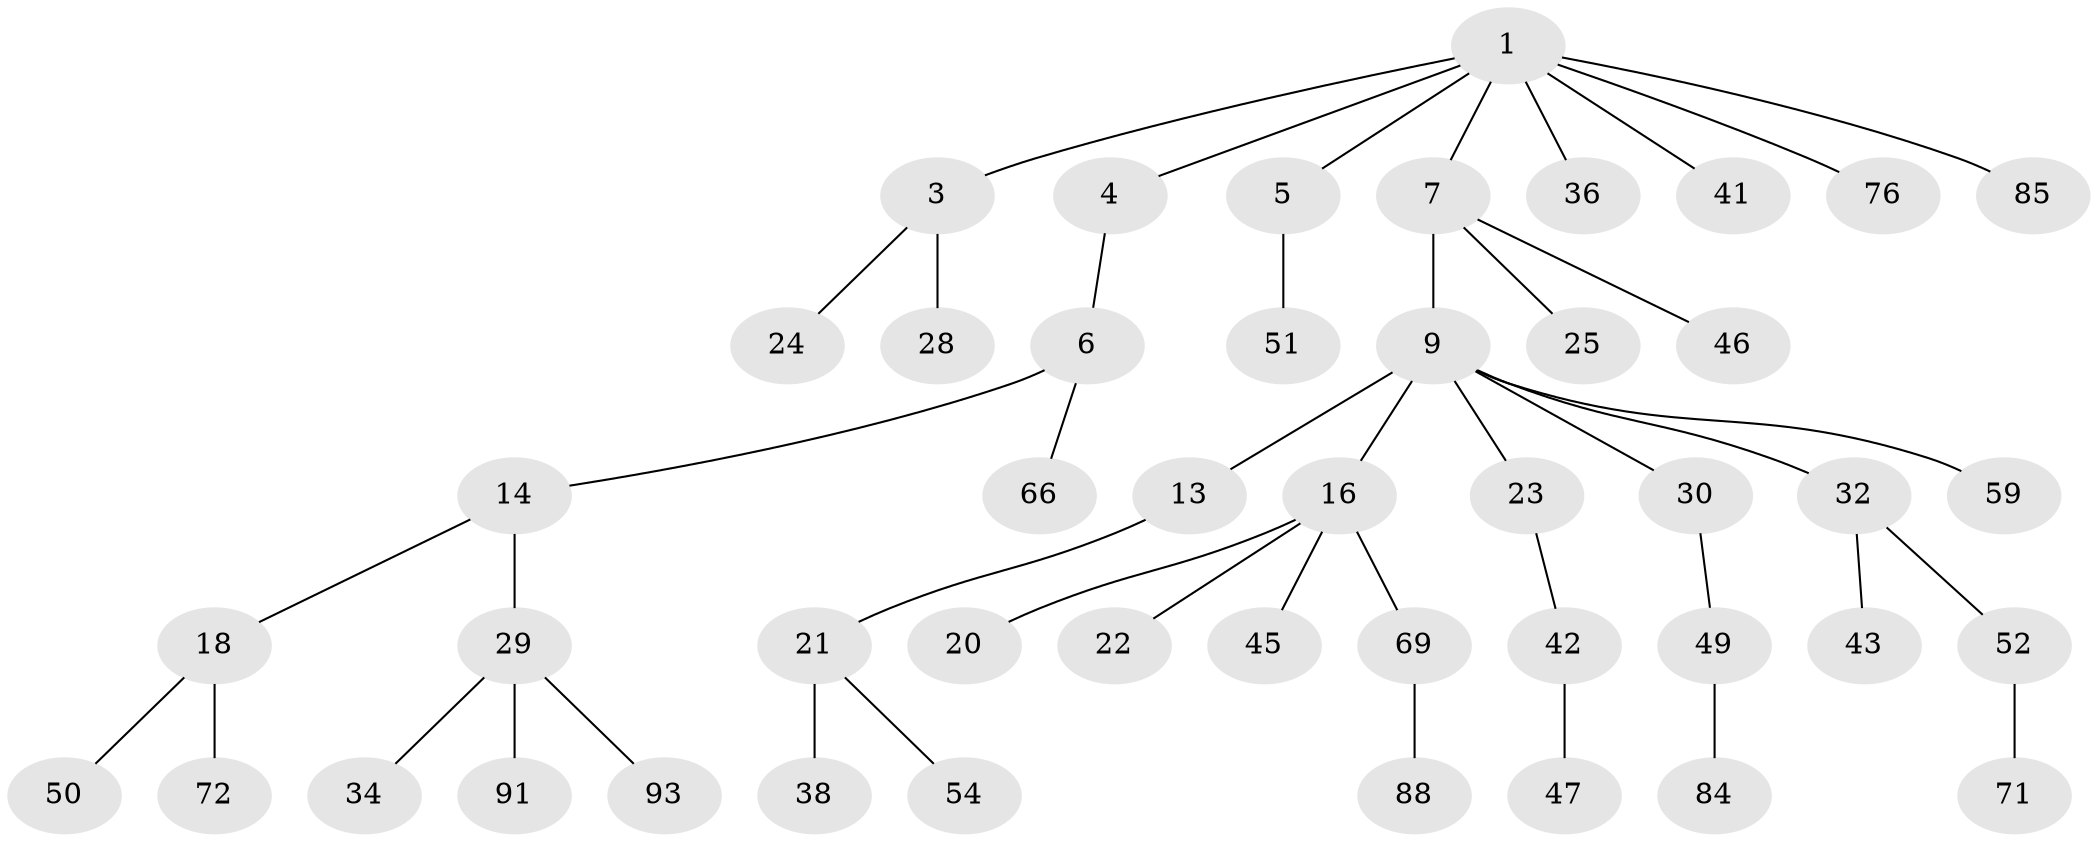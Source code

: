 // original degree distribution, {6: 0.021505376344086023, 3: 0.15053763440860216, 2: 0.26881720430107525, 4: 0.06451612903225806, 7: 0.010752688172043012, 5: 0.010752688172043012, 1: 0.4731182795698925}
// Generated by graph-tools (version 1.1) at 2025/15/03/09/25 04:15:24]
// undirected, 46 vertices, 45 edges
graph export_dot {
graph [start="1"]
  node [color=gray90,style=filled];
  1 [super="+2+11"];
  3 [super="+8"];
  4 [super="+61+35"];
  5;
  6 [super="+65+10"];
  7 [super="+19+62+78+83"];
  9 [super="+15+12+63"];
  13;
  14;
  16 [super="+48"];
  18 [super="+40+44"];
  20;
  21 [super="+37+26"];
  22 [super="+53"];
  23;
  24;
  25;
  28 [super="+57"];
  29;
  30;
  32;
  34;
  36;
  38 [super="+82+79+39"];
  41;
  42;
  43;
  45 [super="+58"];
  46;
  47 [super="+56"];
  49;
  50 [super="+73"];
  51 [super="+80+75"];
  52;
  54;
  59 [super="+74+68"];
  66;
  69;
  71;
  72;
  76;
  84;
  85;
  88;
  91;
  93;
  1 -- 3;
  1 -- 4;
  1 -- 7;
  1 -- 85;
  1 -- 76;
  1 -- 5;
  1 -- 36;
  1 -- 41;
  3 -- 24;
  3 -- 28;
  4 -- 6;
  5 -- 51;
  6 -- 14;
  6 -- 66;
  7 -- 9;
  7 -- 46;
  7 -- 25;
  9 -- 30;
  9 -- 16;
  9 -- 32;
  9 -- 23;
  9 -- 59;
  9 -- 13;
  13 -- 21;
  14 -- 18;
  14 -- 29;
  16 -- 20;
  16 -- 22;
  16 -- 45;
  16 -- 69;
  18 -- 72;
  18 -- 50;
  21 -- 38;
  21 -- 54;
  23 -- 42;
  29 -- 34;
  29 -- 91;
  29 -- 93;
  30 -- 49;
  32 -- 43;
  32 -- 52;
  42 -- 47;
  49 -- 84;
  52 -- 71;
  69 -- 88;
}
